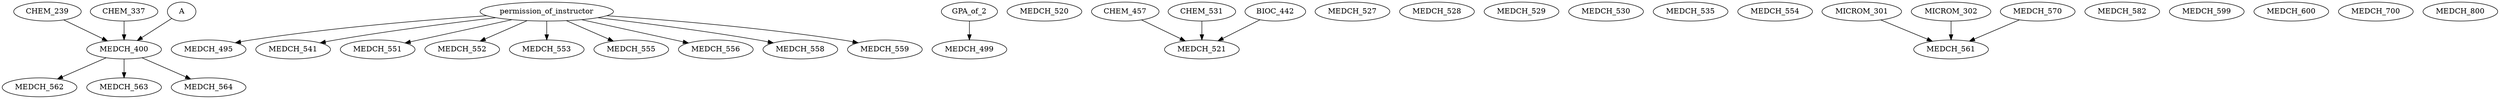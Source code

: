 digraph G {
    edge [color=black];
    CHEM_239 -> MEDCH_400;
    CHEM_337 -> MEDCH_400;
    A -> MEDCH_400;
    edge [color=black];
    permission_of_instructor -> MEDCH_495;
    edge [color=black];
    GPA_of_2 -> MEDCH_499;
    MEDCH_520;
    edge [color=black];
    CHEM_457 -> MEDCH_521;
    CHEM_531 -> MEDCH_521;
    BIOC_442 -> MEDCH_521;
    MEDCH_527;
    MEDCH_528;
    MEDCH_529;
    MEDCH_530;
    MEDCH_535;
    edge [color=black];
    permission_of_instructor -> MEDCH_541;
    edge [color=black];
    permission_of_instructor -> MEDCH_551;
    edge [color=black];
    permission_of_instructor -> MEDCH_552;
    edge [color=black];
    permission_of_instructor -> MEDCH_553;
    MEDCH_554;
    edge [color=black];
    permission_of_instructor -> MEDCH_555;
    edge [color=black];
    permission_of_instructor -> MEDCH_556;
    edge [color=black];
    permission_of_instructor -> MEDCH_558;
    edge [color=black];
    permission_of_instructor -> MEDCH_559;
    edge [color=black];
    MICROM_301 -> MEDCH_561;
    MICROM_302 -> MEDCH_561;
    MEDCH_570 -> MEDCH_561;
    edge [color=black];
    MEDCH_400 -> MEDCH_562;
    edge [color=black];
    MEDCH_400 -> MEDCH_563;
    edge [color=black];
    MEDCH_400 -> MEDCH_564;
    MEDCH_570;
    MEDCH_582;
    MEDCH_599;
    MEDCH_600;
    MEDCH_700;
    MEDCH_800;
}
